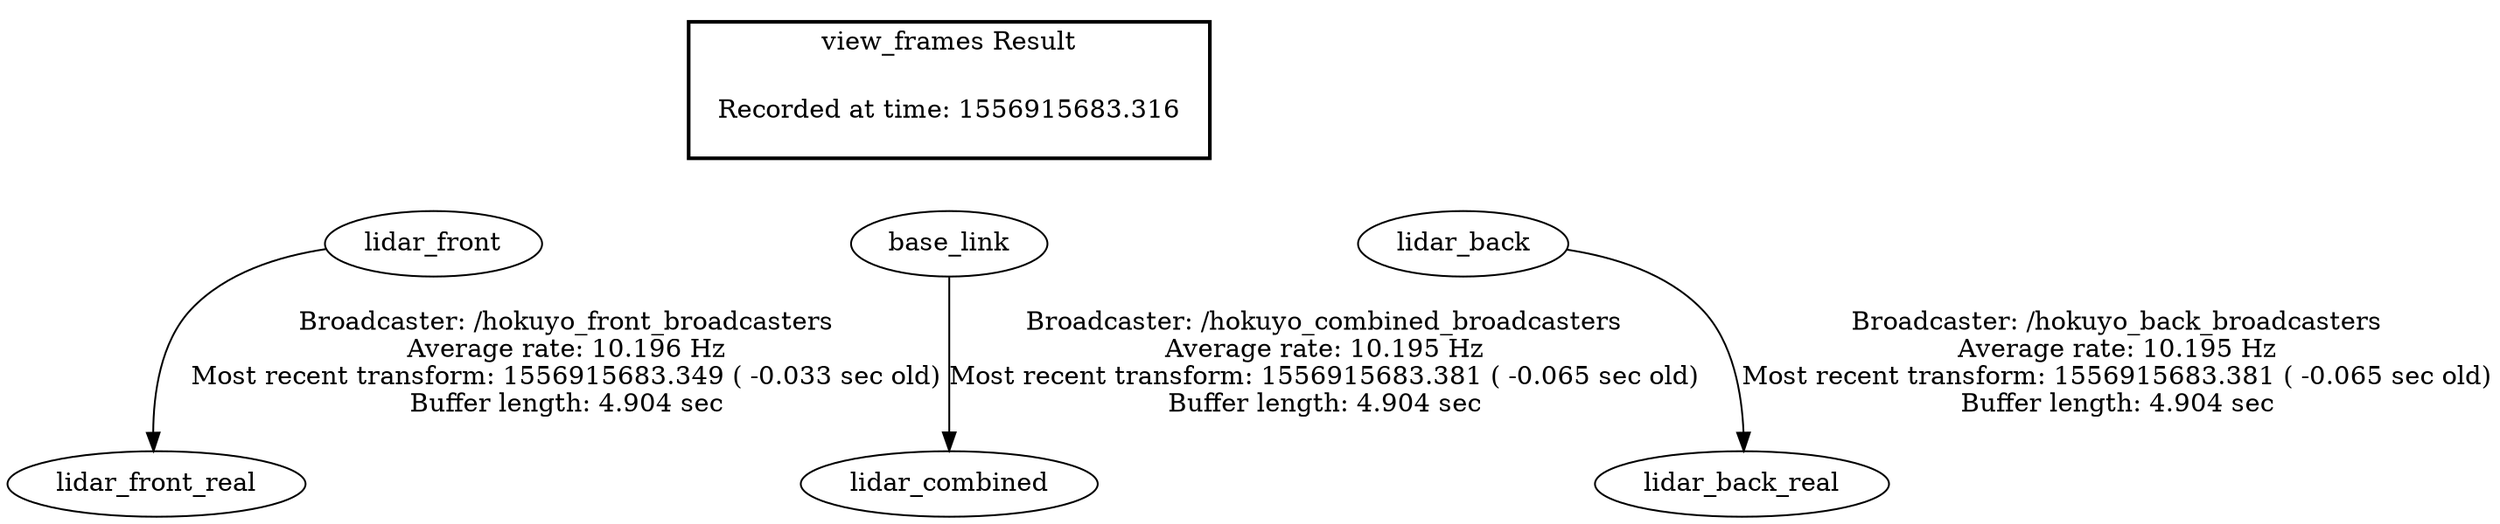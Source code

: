 digraph G {
"lidar_front" -> "lidar_front_real"[label="Broadcaster: /hokuyo_front_broadcasters\nAverage rate: 10.196 Hz\nMost recent transform: 1556915683.349 ( -0.033 sec old)\nBuffer length: 4.904 sec\n"];
"base_link" -> "lidar_combined"[label="Broadcaster: /hokuyo_combined_broadcasters\nAverage rate: 10.195 Hz\nMost recent transform: 1556915683.381 ( -0.065 sec old)\nBuffer length: 4.904 sec\n"];
"lidar_back" -> "lidar_back_real"[label="Broadcaster: /hokuyo_back_broadcasters\nAverage rate: 10.195 Hz\nMost recent transform: 1556915683.381 ( -0.065 sec old)\nBuffer length: 4.904 sec\n"];
edge [style=invis];
 subgraph cluster_legend { style=bold; color=black; label ="view_frames Result";
"Recorded at time: 1556915683.316"[ shape=plaintext ] ;
 }->"lidar_front";
edge [style=invis];
 subgraph cluster_legend { style=bold; color=black; label ="view_frames Result";
"Recorded at time: 1556915683.316"[ shape=plaintext ] ;
 }->"base_link";
edge [style=invis];
 subgraph cluster_legend { style=bold; color=black; label ="view_frames Result";
"Recorded at time: 1556915683.316"[ shape=plaintext ] ;
 }->"lidar_back";
}